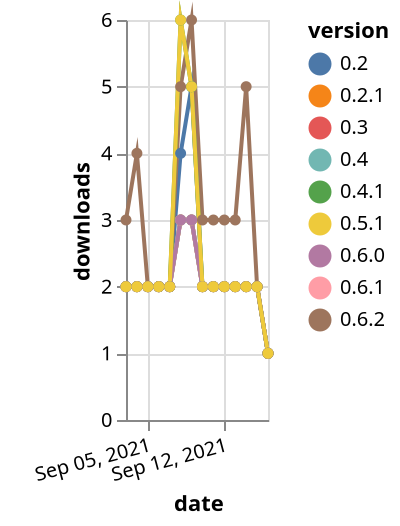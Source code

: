 {"$schema": "https://vega.github.io/schema/vega-lite/v5.json", "description": "A simple bar chart with embedded data.", "data": {"values": [{"date": "2021-09-03", "total": 2254, "delta": 2, "version": "0.3"}, {"date": "2021-09-04", "total": 2256, "delta": 2, "version": "0.3"}, {"date": "2021-09-05", "total": 2258, "delta": 2, "version": "0.3"}, {"date": "2021-09-06", "total": 2260, "delta": 2, "version": "0.3"}, {"date": "2021-09-07", "total": 2262, "delta": 2, "version": "0.3"}, {"date": "2021-09-08", "total": 2265, "delta": 3, "version": "0.3"}, {"date": "2021-09-09", "total": 2268, "delta": 3, "version": "0.3"}, {"date": "2021-09-10", "total": 2270, "delta": 2, "version": "0.3"}, {"date": "2021-09-11", "total": 2272, "delta": 2, "version": "0.3"}, {"date": "2021-09-12", "total": 2274, "delta": 2, "version": "0.3"}, {"date": "2021-09-13", "total": 2276, "delta": 2, "version": "0.3"}, {"date": "2021-09-14", "total": 2278, "delta": 2, "version": "0.3"}, {"date": "2021-09-15", "total": 2280, "delta": 2, "version": "0.3"}, {"date": "2021-09-16", "total": 2281, "delta": 1, "version": "0.3"}, {"date": "2021-09-03", "total": 2245, "delta": 2, "version": "0.2.1"}, {"date": "2021-09-04", "total": 2247, "delta": 2, "version": "0.2.1"}, {"date": "2021-09-05", "total": 2249, "delta": 2, "version": "0.2.1"}, {"date": "2021-09-06", "total": 2251, "delta": 2, "version": "0.2.1"}, {"date": "2021-09-07", "total": 2253, "delta": 2, "version": "0.2.1"}, {"date": "2021-09-08", "total": 2256, "delta": 3, "version": "0.2.1"}, {"date": "2021-09-09", "total": 2259, "delta": 3, "version": "0.2.1"}, {"date": "2021-09-10", "total": 2261, "delta": 2, "version": "0.2.1"}, {"date": "2021-09-11", "total": 2263, "delta": 2, "version": "0.2.1"}, {"date": "2021-09-12", "total": 2265, "delta": 2, "version": "0.2.1"}, {"date": "2021-09-13", "total": 2267, "delta": 2, "version": "0.2.1"}, {"date": "2021-09-14", "total": 2269, "delta": 2, "version": "0.2.1"}, {"date": "2021-09-15", "total": 2271, "delta": 2, "version": "0.2.1"}, {"date": "2021-09-16", "total": 2272, "delta": 1, "version": "0.2.1"}, {"date": "2021-09-03", "total": 2419, "delta": 2, "version": "0.2"}, {"date": "2021-09-04", "total": 2421, "delta": 2, "version": "0.2"}, {"date": "2021-09-05", "total": 2423, "delta": 2, "version": "0.2"}, {"date": "2021-09-06", "total": 2425, "delta": 2, "version": "0.2"}, {"date": "2021-09-07", "total": 2427, "delta": 2, "version": "0.2"}, {"date": "2021-09-08", "total": 2431, "delta": 4, "version": "0.2"}, {"date": "2021-09-09", "total": 2436, "delta": 5, "version": "0.2"}, {"date": "2021-09-10", "total": 2438, "delta": 2, "version": "0.2"}, {"date": "2021-09-11", "total": 2440, "delta": 2, "version": "0.2"}, {"date": "2021-09-12", "total": 2442, "delta": 2, "version": "0.2"}, {"date": "2021-09-13", "total": 2444, "delta": 2, "version": "0.2"}, {"date": "2021-09-14", "total": 2446, "delta": 2, "version": "0.2"}, {"date": "2021-09-15", "total": 2448, "delta": 2, "version": "0.2"}, {"date": "2021-09-16", "total": 2449, "delta": 1, "version": "0.2"}, {"date": "2021-09-03", "total": 962, "delta": 2, "version": "0.6.1"}, {"date": "2021-09-04", "total": 964, "delta": 2, "version": "0.6.1"}, {"date": "2021-09-05", "total": 966, "delta": 2, "version": "0.6.1"}, {"date": "2021-09-06", "total": 968, "delta": 2, "version": "0.6.1"}, {"date": "2021-09-07", "total": 970, "delta": 2, "version": "0.6.1"}, {"date": "2021-09-08", "total": 973, "delta": 3, "version": "0.6.1"}, {"date": "2021-09-09", "total": 976, "delta": 3, "version": "0.6.1"}, {"date": "2021-09-10", "total": 978, "delta": 2, "version": "0.6.1"}, {"date": "2021-09-11", "total": 980, "delta": 2, "version": "0.6.1"}, {"date": "2021-09-12", "total": 982, "delta": 2, "version": "0.6.1"}, {"date": "2021-09-13", "total": 984, "delta": 2, "version": "0.6.1"}, {"date": "2021-09-14", "total": 986, "delta": 2, "version": "0.6.1"}, {"date": "2021-09-15", "total": 988, "delta": 2, "version": "0.6.1"}, {"date": "2021-09-16", "total": 989, "delta": 1, "version": "0.6.1"}, {"date": "2021-09-03", "total": 1147, "delta": 3, "version": "0.6.2"}, {"date": "2021-09-04", "total": 1151, "delta": 4, "version": "0.6.2"}, {"date": "2021-09-05", "total": 1153, "delta": 2, "version": "0.6.2"}, {"date": "2021-09-06", "total": 1155, "delta": 2, "version": "0.6.2"}, {"date": "2021-09-07", "total": 1157, "delta": 2, "version": "0.6.2"}, {"date": "2021-09-08", "total": 1162, "delta": 5, "version": "0.6.2"}, {"date": "2021-09-09", "total": 1168, "delta": 6, "version": "0.6.2"}, {"date": "2021-09-10", "total": 1171, "delta": 3, "version": "0.6.2"}, {"date": "2021-09-11", "total": 1174, "delta": 3, "version": "0.6.2"}, {"date": "2021-09-12", "total": 1177, "delta": 3, "version": "0.6.2"}, {"date": "2021-09-13", "total": 1180, "delta": 3, "version": "0.6.2"}, {"date": "2021-09-14", "total": 1185, "delta": 5, "version": "0.6.2"}, {"date": "2021-09-15", "total": 1187, "delta": 2, "version": "0.6.2"}, {"date": "2021-09-16", "total": 1188, "delta": 1, "version": "0.6.2"}, {"date": "2021-09-03", "total": 2240, "delta": 2, "version": "0.4"}, {"date": "2021-09-04", "total": 2242, "delta": 2, "version": "0.4"}, {"date": "2021-09-05", "total": 2244, "delta": 2, "version": "0.4"}, {"date": "2021-09-06", "total": 2246, "delta": 2, "version": "0.4"}, {"date": "2021-09-07", "total": 2248, "delta": 2, "version": "0.4"}, {"date": "2021-09-08", "total": 2251, "delta": 3, "version": "0.4"}, {"date": "2021-09-09", "total": 2254, "delta": 3, "version": "0.4"}, {"date": "2021-09-10", "total": 2256, "delta": 2, "version": "0.4"}, {"date": "2021-09-11", "total": 2258, "delta": 2, "version": "0.4"}, {"date": "2021-09-12", "total": 2260, "delta": 2, "version": "0.4"}, {"date": "2021-09-13", "total": 2262, "delta": 2, "version": "0.4"}, {"date": "2021-09-14", "total": 2264, "delta": 2, "version": "0.4"}, {"date": "2021-09-15", "total": 2266, "delta": 2, "version": "0.4"}, {"date": "2021-09-16", "total": 2267, "delta": 1, "version": "0.4"}, {"date": "2021-09-03", "total": 2439, "delta": 2, "version": "0.4.1"}, {"date": "2021-09-04", "total": 2441, "delta": 2, "version": "0.4.1"}, {"date": "2021-09-05", "total": 2443, "delta": 2, "version": "0.4.1"}, {"date": "2021-09-06", "total": 2445, "delta": 2, "version": "0.4.1"}, {"date": "2021-09-07", "total": 2447, "delta": 2, "version": "0.4.1"}, {"date": "2021-09-08", "total": 2453, "delta": 6, "version": "0.4.1"}, {"date": "2021-09-09", "total": 2458, "delta": 5, "version": "0.4.1"}, {"date": "2021-09-10", "total": 2460, "delta": 2, "version": "0.4.1"}, {"date": "2021-09-11", "total": 2462, "delta": 2, "version": "0.4.1"}, {"date": "2021-09-12", "total": 2464, "delta": 2, "version": "0.4.1"}, {"date": "2021-09-13", "total": 2466, "delta": 2, "version": "0.4.1"}, {"date": "2021-09-14", "total": 2468, "delta": 2, "version": "0.4.1"}, {"date": "2021-09-15", "total": 2470, "delta": 2, "version": "0.4.1"}, {"date": "2021-09-16", "total": 2471, "delta": 1, "version": "0.4.1"}, {"date": "2021-09-03", "total": 1307, "delta": 2, "version": "0.6.0"}, {"date": "2021-09-04", "total": 1309, "delta": 2, "version": "0.6.0"}, {"date": "2021-09-05", "total": 1311, "delta": 2, "version": "0.6.0"}, {"date": "2021-09-06", "total": 1313, "delta": 2, "version": "0.6.0"}, {"date": "2021-09-07", "total": 1315, "delta": 2, "version": "0.6.0"}, {"date": "2021-09-08", "total": 1318, "delta": 3, "version": "0.6.0"}, {"date": "2021-09-09", "total": 1321, "delta": 3, "version": "0.6.0"}, {"date": "2021-09-10", "total": 1323, "delta": 2, "version": "0.6.0"}, {"date": "2021-09-11", "total": 1325, "delta": 2, "version": "0.6.0"}, {"date": "2021-09-12", "total": 1327, "delta": 2, "version": "0.6.0"}, {"date": "2021-09-13", "total": 1329, "delta": 2, "version": "0.6.0"}, {"date": "2021-09-14", "total": 1331, "delta": 2, "version": "0.6.0"}, {"date": "2021-09-15", "total": 1333, "delta": 2, "version": "0.6.0"}, {"date": "2021-09-16", "total": 1334, "delta": 1, "version": "0.6.0"}, {"date": "2021-09-03", "total": 2271, "delta": 2, "version": "0.5.1"}, {"date": "2021-09-04", "total": 2273, "delta": 2, "version": "0.5.1"}, {"date": "2021-09-05", "total": 2275, "delta": 2, "version": "0.5.1"}, {"date": "2021-09-06", "total": 2277, "delta": 2, "version": "0.5.1"}, {"date": "2021-09-07", "total": 2279, "delta": 2, "version": "0.5.1"}, {"date": "2021-09-08", "total": 2285, "delta": 6, "version": "0.5.1"}, {"date": "2021-09-09", "total": 2290, "delta": 5, "version": "0.5.1"}, {"date": "2021-09-10", "total": 2292, "delta": 2, "version": "0.5.1"}, {"date": "2021-09-11", "total": 2294, "delta": 2, "version": "0.5.1"}, {"date": "2021-09-12", "total": 2296, "delta": 2, "version": "0.5.1"}, {"date": "2021-09-13", "total": 2298, "delta": 2, "version": "0.5.1"}, {"date": "2021-09-14", "total": 2300, "delta": 2, "version": "0.5.1"}, {"date": "2021-09-15", "total": 2302, "delta": 2, "version": "0.5.1"}, {"date": "2021-09-16", "total": 2303, "delta": 1, "version": "0.5.1"}]}, "width": "container", "mark": {"type": "line", "point": {"filled": true}}, "encoding": {"x": {"field": "date", "type": "temporal", "timeUnit": "yearmonthdate", "title": "date", "axis": {"labelAngle": -15}}, "y": {"field": "delta", "type": "quantitative", "title": "downloads"}, "color": {"field": "version", "type": "nominal"}, "tooltip": {"field": "delta"}}}